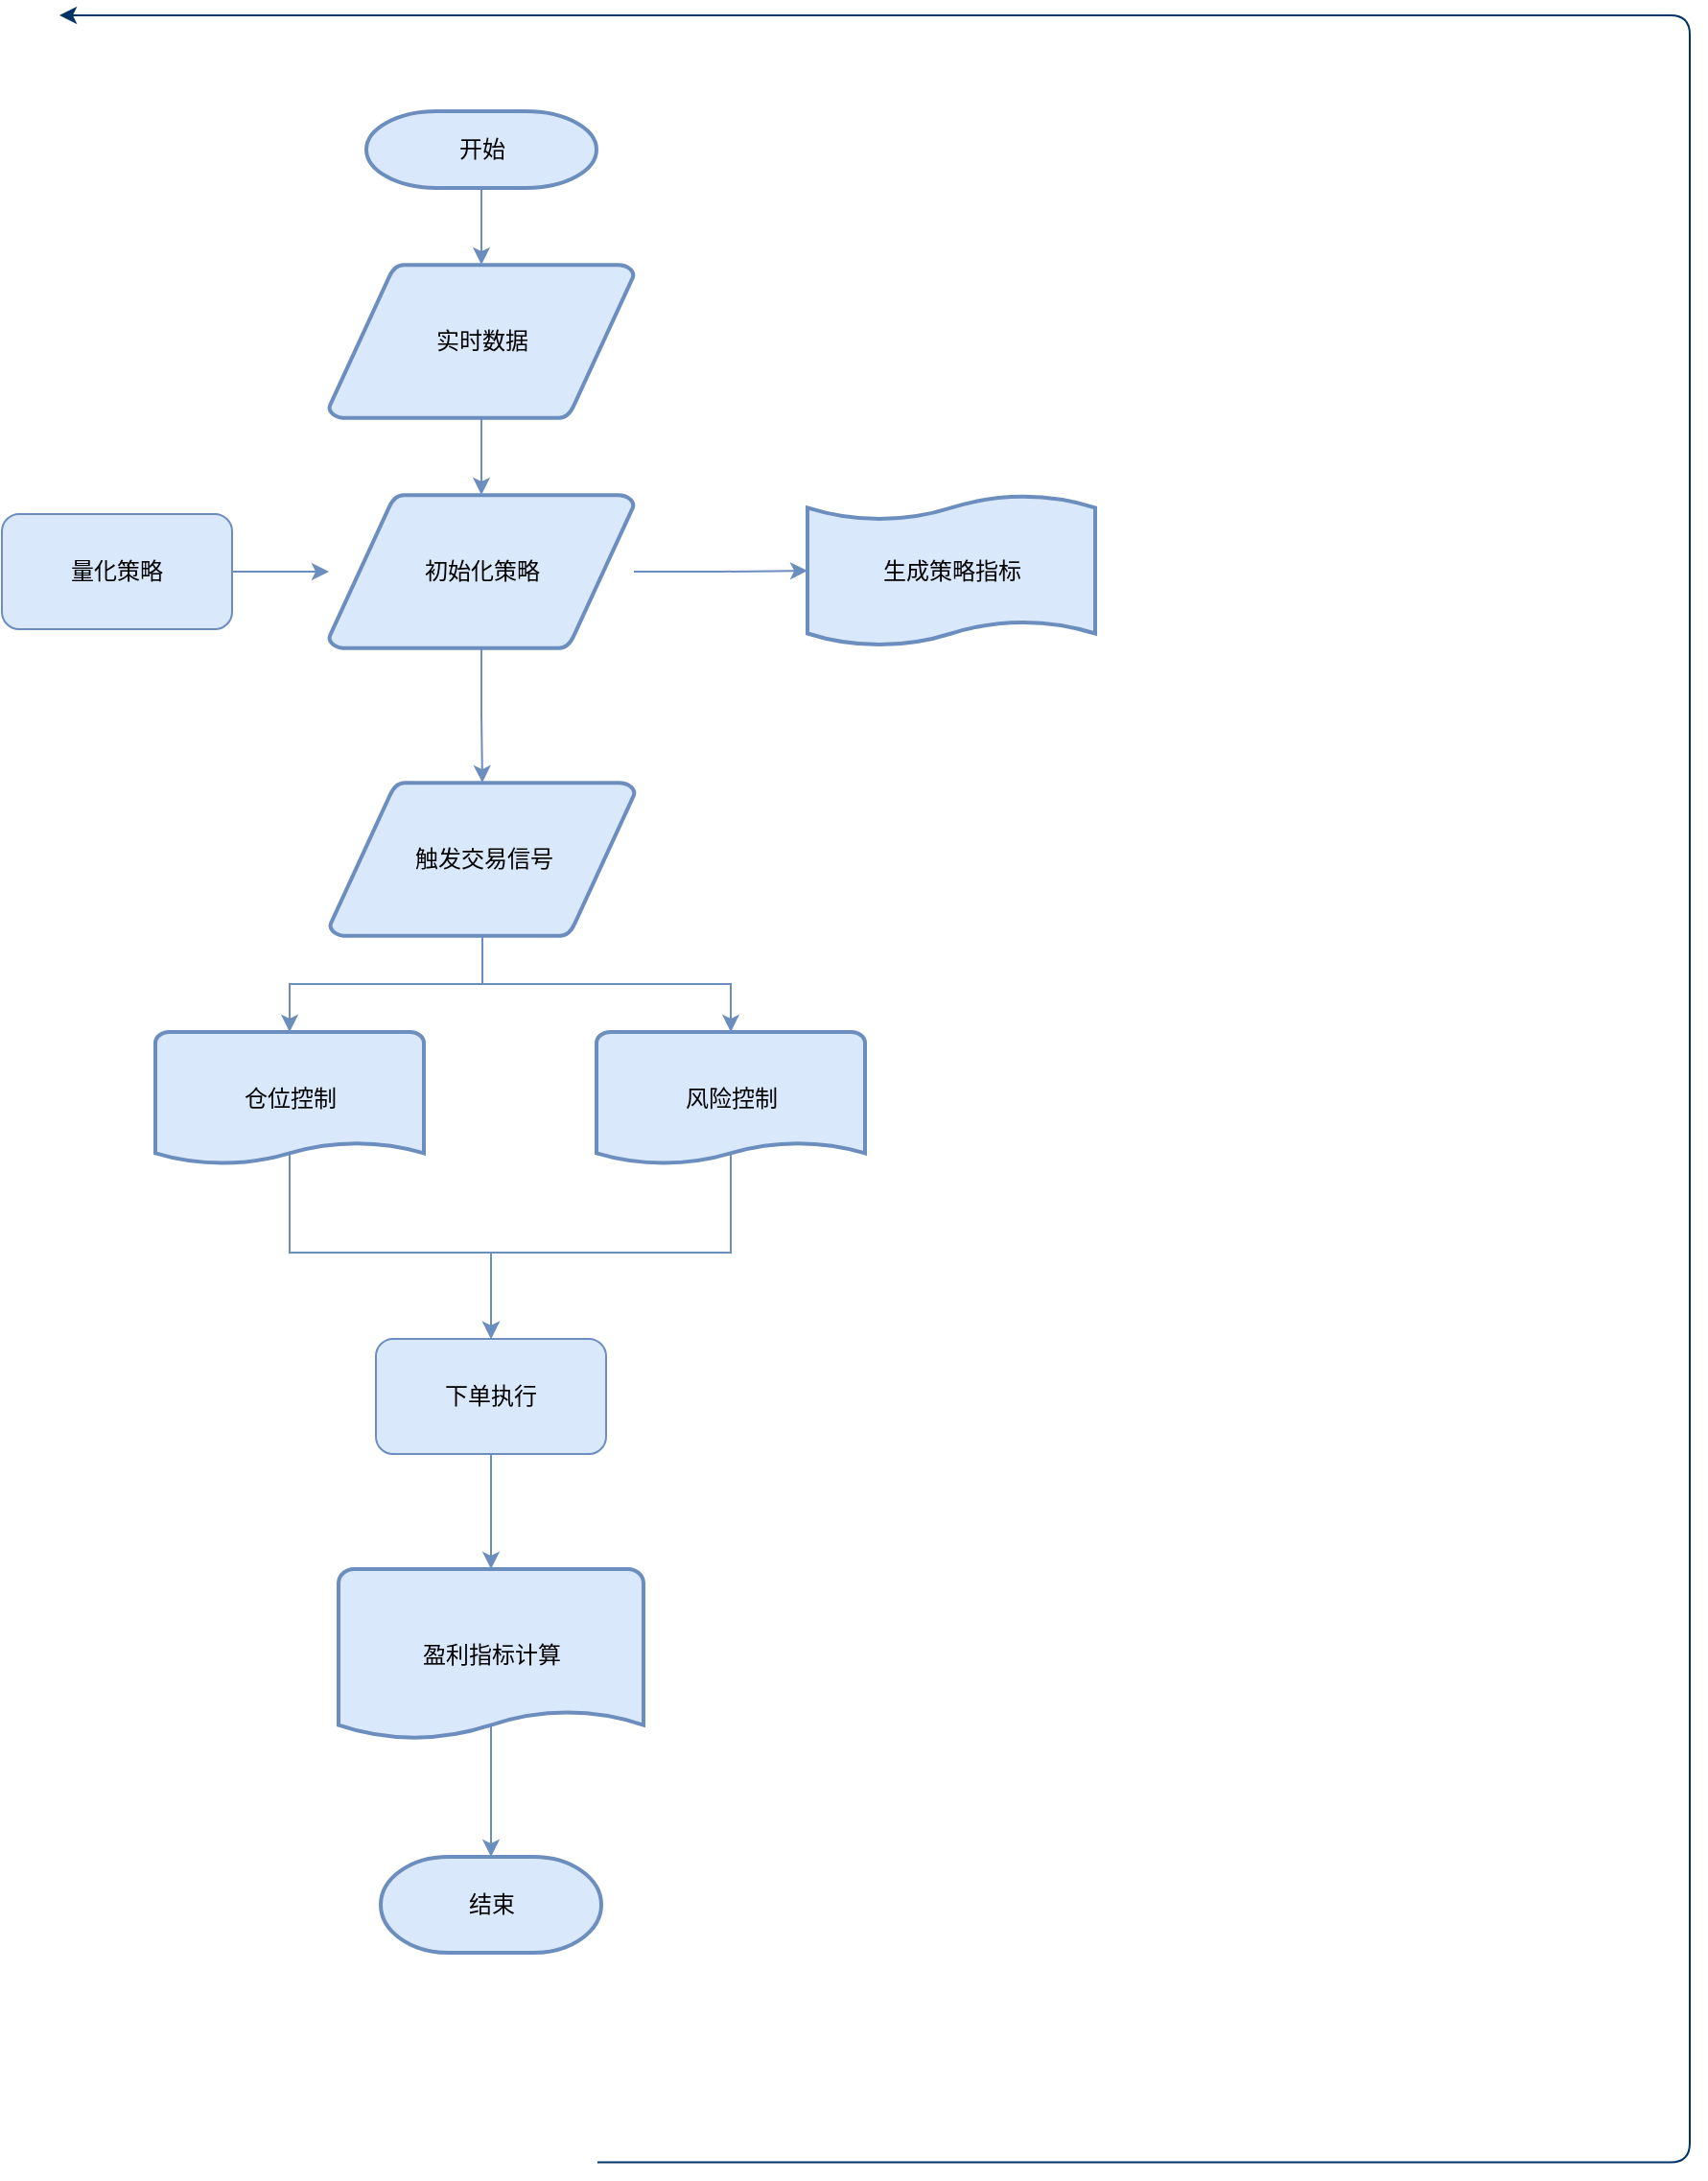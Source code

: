 <mxfile version="20.2.7" type="github">
  <diagram id="6a731a19-8d31-9384-78a2-239565b7b9f0" name="Page-1">
    <mxGraphModel dx="1422" dy="762" grid="1" gridSize="10" guides="1" tooltips="1" connect="1" arrows="1" fold="1" page="1" pageScale="1" pageWidth="1169" pageHeight="827" background="none" math="0" shadow="0">
      <root>
        <mxCell id="0" />
        <mxCell id="1" parent="0" />
        <mxCell id="2" value="开始" style="shape=mxgraph.flowchart.terminator;strokeWidth=2;gradientDirection=north;fontStyle=0;html=1;fillColor=#dae8fc;strokeColor=#6c8ebf;" parent="1" vertex="1">
          <mxGeometry x="260" y="50" width="120" height="40" as="geometry" />
        </mxCell>
        <mxCell id="3" value="实时数据" style="shape=mxgraph.flowchart.data;strokeWidth=2;gradientDirection=north;fontStyle=0;html=1;fillColor=#dae8fc;strokeColor=#6c8ebf;" parent="1" vertex="1">
          <mxGeometry x="240.5" y="130" width="159" height="80" as="geometry" />
        </mxCell>
        <mxCell id="-SDb6I0bhPo6YfHdmCaT-61" style="edgeStyle=orthogonalEdgeStyle;rounded=0;orthogonalLoop=1;jettySize=auto;html=1;exitX=0.5;exitY=1;exitDx=0;exitDy=0;exitPerimeter=0;fillColor=#dae8fc;strokeColor=#6c8ebf;" edge="1" parent="1" source="4" target="15">
          <mxGeometry relative="1" as="geometry" />
        </mxCell>
        <mxCell id="-SDb6I0bhPo6YfHdmCaT-62" style="edgeStyle=orthogonalEdgeStyle;rounded=0;orthogonalLoop=1;jettySize=auto;html=1;fillColor=#dae8fc;strokeColor=#6c8ebf;" edge="1" parent="1" source="4" target="-SDb6I0bhPo6YfHdmCaT-60">
          <mxGeometry relative="1" as="geometry" />
        </mxCell>
        <mxCell id="4" value="触发交易信号" style="shape=mxgraph.flowchart.data;strokeWidth=2;gradientDirection=north;fontStyle=0;html=1;fillColor=#dae8fc;strokeColor=#6c8ebf;" parent="1" vertex="1">
          <mxGeometry x="241" y="400" width="159" height="80" as="geometry" />
        </mxCell>
        <mxCell id="-SDb6I0bhPo6YfHdmCaT-57" style="edgeStyle=orthogonalEdgeStyle;rounded=0;orthogonalLoop=1;jettySize=auto;html=1;entryX=0;entryY=0.5;entryDx=0;entryDy=0;entryPerimeter=0;fillColor=#dae8fc;strokeColor=#6c8ebf;" edge="1" parent="1" source="5" target="51">
          <mxGeometry relative="1" as="geometry" />
        </mxCell>
        <mxCell id="-SDb6I0bhPo6YfHdmCaT-58" style="edgeStyle=orthogonalEdgeStyle;rounded=0;orthogonalLoop=1;jettySize=auto;html=1;fillColor=#dae8fc;strokeColor=#6c8ebf;" edge="1" parent="1" source="5" target="4">
          <mxGeometry relative="1" as="geometry" />
        </mxCell>
        <mxCell id="5" value="初始化策略" style="shape=mxgraph.flowchart.data;strokeWidth=2;gradientDirection=north;fontStyle=0;html=1;fillColor=#dae8fc;strokeColor=#6c8ebf;" parent="1" vertex="1">
          <mxGeometry x="240.5" y="250" width="159" height="80" as="geometry" />
        </mxCell>
        <mxCell id="7" style="fontStyle=1;strokeColor=#6c8ebf;strokeWidth=1;html=1;fillColor=#dae8fc;" parent="1" source="2" target="3" edge="1">
          <mxGeometry relative="1" as="geometry" />
        </mxCell>
        <mxCell id="8" style="fontStyle=1;strokeColor=#6c8ebf;strokeWidth=1;html=1;fillColor=#dae8fc;" parent="1" source="3" target="5" edge="1">
          <mxGeometry relative="1" as="geometry" />
        </mxCell>
        <mxCell id="-SDb6I0bhPo6YfHdmCaT-66" style="edgeStyle=orthogonalEdgeStyle;rounded=0;orthogonalLoop=1;jettySize=auto;html=1;exitX=0.5;exitY=0.9;exitDx=0;exitDy=0;exitPerimeter=0;fillColor=#dae8fc;strokeColor=#6c8ebf;" edge="1" parent="1" source="15" target="-SDb6I0bhPo6YfHdmCaT-65">
          <mxGeometry relative="1" as="geometry" />
        </mxCell>
        <mxCell id="15" value="仓位控制" style="shape=mxgraph.flowchart.document;strokeWidth=2;gradientDirection=north;fontStyle=0;html=1;fillColor=#dae8fc;strokeColor=#6c8ebf;" parent="1" vertex="1">
          <mxGeometry x="150" y="530" width="140" height="70" as="geometry" />
        </mxCell>
        <mxCell id="-SDb6I0bhPo6YfHdmCaT-70" style="edgeStyle=orthogonalEdgeStyle;rounded=0;orthogonalLoop=1;jettySize=auto;html=1;exitX=0.5;exitY=0.9;exitDx=0;exitDy=0;exitPerimeter=0;fillColor=#dae8fc;strokeColor=#6c8ebf;" edge="1" parent="1" source="22" target="-SDb6I0bhPo6YfHdmCaT-69">
          <mxGeometry relative="1" as="geometry" />
        </mxCell>
        <mxCell id="22" value="盈利指标计算" style="shape=mxgraph.flowchart.document;strokeWidth=2;gradientDirection=north;fontStyle=0;html=1;fillColor=#dae8fc;strokeColor=#6c8ebf;" parent="1" vertex="1">
          <mxGeometry x="245.5" y="810" width="159" height="90" as="geometry" />
        </mxCell>
        <mxCell id="45" value="" style="edgeStyle=elbowEdgeStyle;elbow=horizontal;exitX=1;exitY=0.5;exitPerimeter=0;entryX=0.905;entryY=0.5;entryPerimeter=0;fontStyle=1;strokeColor=#003366;strokeWidth=1;html=1;" parent="1" target="34" edge="1">
          <mxGeometry width="100" height="100" as="geometry">
            <mxPoint x="380.5" y="1119.25" as="sourcePoint" />
            <mxPoint x="100" as="targetPoint" />
            <Array as="points">
              <mxPoint x="950" y="1320" />
            </Array>
          </mxGeometry>
        </mxCell>
        <mxCell id="51" value="生成策略指标" style="shape=mxgraph.flowchart.paper_tape;strokeWidth=2;gradientDirection=north;fontStyle=0;html=1;fillColor=#dae8fc;strokeColor=#6c8ebf;" parent="1" vertex="1">
          <mxGeometry x="490" y="249" width="150" height="81" as="geometry" />
        </mxCell>
        <mxCell id="-SDb6I0bhPo6YfHdmCaT-56" style="edgeStyle=orthogonalEdgeStyle;rounded=0;orthogonalLoop=1;jettySize=auto;html=1;fillColor=#dae8fc;strokeColor=#6c8ebf;" edge="1" parent="1" source="-SDb6I0bhPo6YfHdmCaT-55" target="5">
          <mxGeometry relative="1" as="geometry" />
        </mxCell>
        <mxCell id="-SDb6I0bhPo6YfHdmCaT-55" value="量化策略" style="rounded=1;whiteSpace=wrap;html=1;fillColor=#dae8fc;strokeColor=#6c8ebf;" vertex="1" parent="1">
          <mxGeometry x="70" y="260" width="120" height="60" as="geometry" />
        </mxCell>
        <mxCell id="-SDb6I0bhPo6YfHdmCaT-67" style="edgeStyle=orthogonalEdgeStyle;rounded=0;orthogonalLoop=1;jettySize=auto;html=1;exitX=0.5;exitY=0.9;exitDx=0;exitDy=0;exitPerimeter=0;fillColor=#dae8fc;strokeColor=#6c8ebf;" edge="1" parent="1" source="-SDb6I0bhPo6YfHdmCaT-60" target="-SDb6I0bhPo6YfHdmCaT-65">
          <mxGeometry relative="1" as="geometry" />
        </mxCell>
        <mxCell id="-SDb6I0bhPo6YfHdmCaT-60" value="风险控制" style="shape=mxgraph.flowchart.document;strokeWidth=2;gradientDirection=north;fontStyle=0;html=1;fillColor=#dae8fc;strokeColor=#6c8ebf;" vertex="1" parent="1">
          <mxGeometry x="380" y="530" width="140" height="70" as="geometry" />
        </mxCell>
        <mxCell id="-SDb6I0bhPo6YfHdmCaT-68" style="edgeStyle=orthogonalEdgeStyle;rounded=0;orthogonalLoop=1;jettySize=auto;html=1;exitX=0.5;exitY=1;exitDx=0;exitDy=0;fillColor=#dae8fc;strokeColor=#6c8ebf;" edge="1" parent="1" source="-SDb6I0bhPo6YfHdmCaT-65" target="22">
          <mxGeometry relative="1" as="geometry" />
        </mxCell>
        <mxCell id="-SDb6I0bhPo6YfHdmCaT-65" value="下单执行" style="rounded=1;whiteSpace=wrap;html=1;fillColor=#dae8fc;strokeColor=#6c8ebf;" vertex="1" parent="1">
          <mxGeometry x="265" y="690" width="120" height="60" as="geometry" />
        </mxCell>
        <mxCell id="-SDb6I0bhPo6YfHdmCaT-69" value="结束" style="shape=mxgraph.flowchart.terminator;strokeWidth=2;gradientDirection=north;fontStyle=0;html=1;fillColor=#dae8fc;strokeColor=#6c8ebf;" vertex="1" parent="1">
          <mxGeometry x="267.5" y="960" width="115" height="50" as="geometry" />
        </mxCell>
      </root>
    </mxGraphModel>
  </diagram>
</mxfile>
